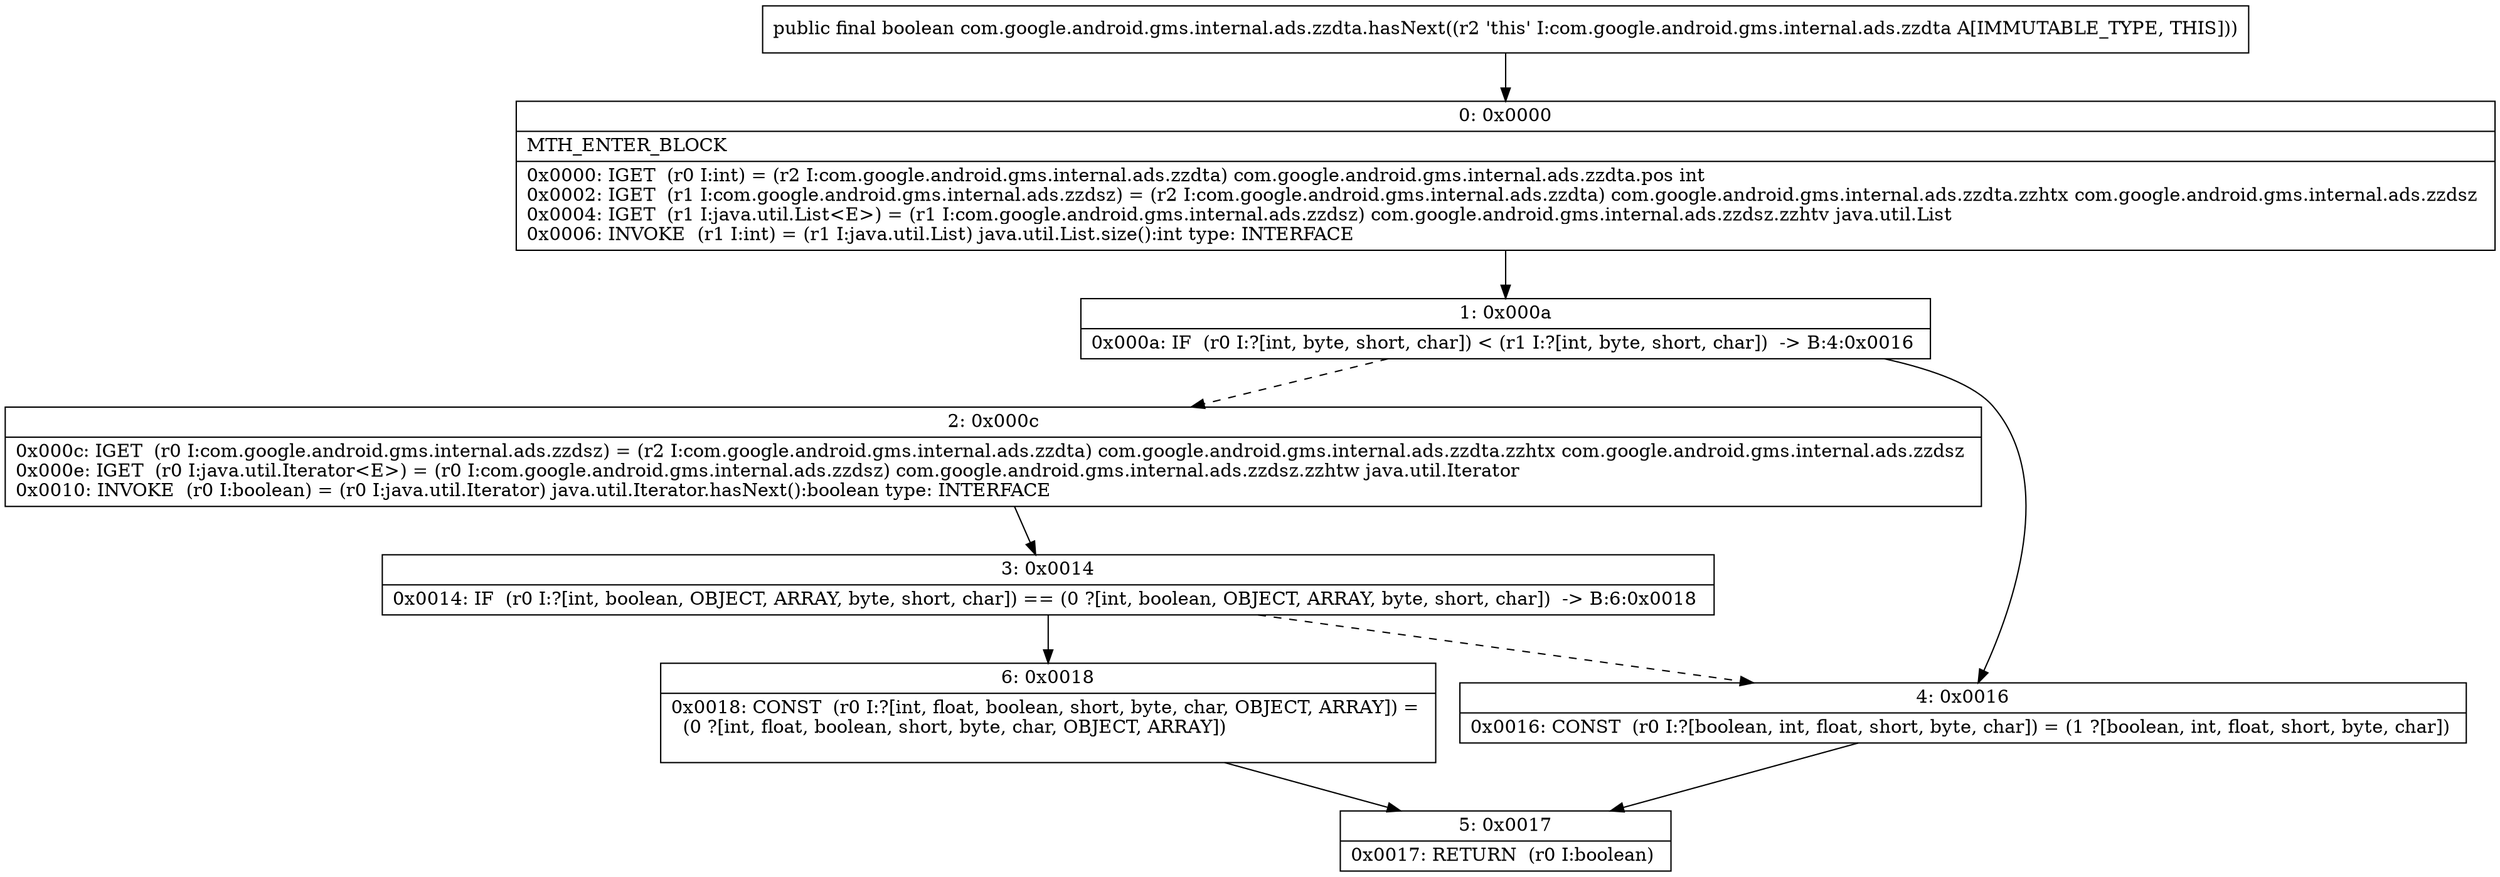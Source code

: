 digraph "CFG forcom.google.android.gms.internal.ads.zzdta.hasNext()Z" {
Node_0 [shape=record,label="{0\:\ 0x0000|MTH_ENTER_BLOCK\l|0x0000: IGET  (r0 I:int) = (r2 I:com.google.android.gms.internal.ads.zzdta) com.google.android.gms.internal.ads.zzdta.pos int \l0x0002: IGET  (r1 I:com.google.android.gms.internal.ads.zzdsz) = (r2 I:com.google.android.gms.internal.ads.zzdta) com.google.android.gms.internal.ads.zzdta.zzhtx com.google.android.gms.internal.ads.zzdsz \l0x0004: IGET  (r1 I:java.util.List\<E\>) = (r1 I:com.google.android.gms.internal.ads.zzdsz) com.google.android.gms.internal.ads.zzdsz.zzhtv java.util.List \l0x0006: INVOKE  (r1 I:int) = (r1 I:java.util.List) java.util.List.size():int type: INTERFACE \l}"];
Node_1 [shape=record,label="{1\:\ 0x000a|0x000a: IF  (r0 I:?[int, byte, short, char]) \< (r1 I:?[int, byte, short, char])  \-\> B:4:0x0016 \l}"];
Node_2 [shape=record,label="{2\:\ 0x000c|0x000c: IGET  (r0 I:com.google.android.gms.internal.ads.zzdsz) = (r2 I:com.google.android.gms.internal.ads.zzdta) com.google.android.gms.internal.ads.zzdta.zzhtx com.google.android.gms.internal.ads.zzdsz \l0x000e: IGET  (r0 I:java.util.Iterator\<E\>) = (r0 I:com.google.android.gms.internal.ads.zzdsz) com.google.android.gms.internal.ads.zzdsz.zzhtw java.util.Iterator \l0x0010: INVOKE  (r0 I:boolean) = (r0 I:java.util.Iterator) java.util.Iterator.hasNext():boolean type: INTERFACE \l}"];
Node_3 [shape=record,label="{3\:\ 0x0014|0x0014: IF  (r0 I:?[int, boolean, OBJECT, ARRAY, byte, short, char]) == (0 ?[int, boolean, OBJECT, ARRAY, byte, short, char])  \-\> B:6:0x0018 \l}"];
Node_4 [shape=record,label="{4\:\ 0x0016|0x0016: CONST  (r0 I:?[boolean, int, float, short, byte, char]) = (1 ?[boolean, int, float, short, byte, char]) \l}"];
Node_5 [shape=record,label="{5\:\ 0x0017|0x0017: RETURN  (r0 I:boolean) \l}"];
Node_6 [shape=record,label="{6\:\ 0x0018|0x0018: CONST  (r0 I:?[int, float, boolean, short, byte, char, OBJECT, ARRAY]) = \l  (0 ?[int, float, boolean, short, byte, char, OBJECT, ARRAY])\l \l}"];
MethodNode[shape=record,label="{public final boolean com.google.android.gms.internal.ads.zzdta.hasNext((r2 'this' I:com.google.android.gms.internal.ads.zzdta A[IMMUTABLE_TYPE, THIS])) }"];
MethodNode -> Node_0;
Node_0 -> Node_1;
Node_1 -> Node_2[style=dashed];
Node_1 -> Node_4;
Node_2 -> Node_3;
Node_3 -> Node_4[style=dashed];
Node_3 -> Node_6;
Node_4 -> Node_5;
Node_6 -> Node_5;
}

